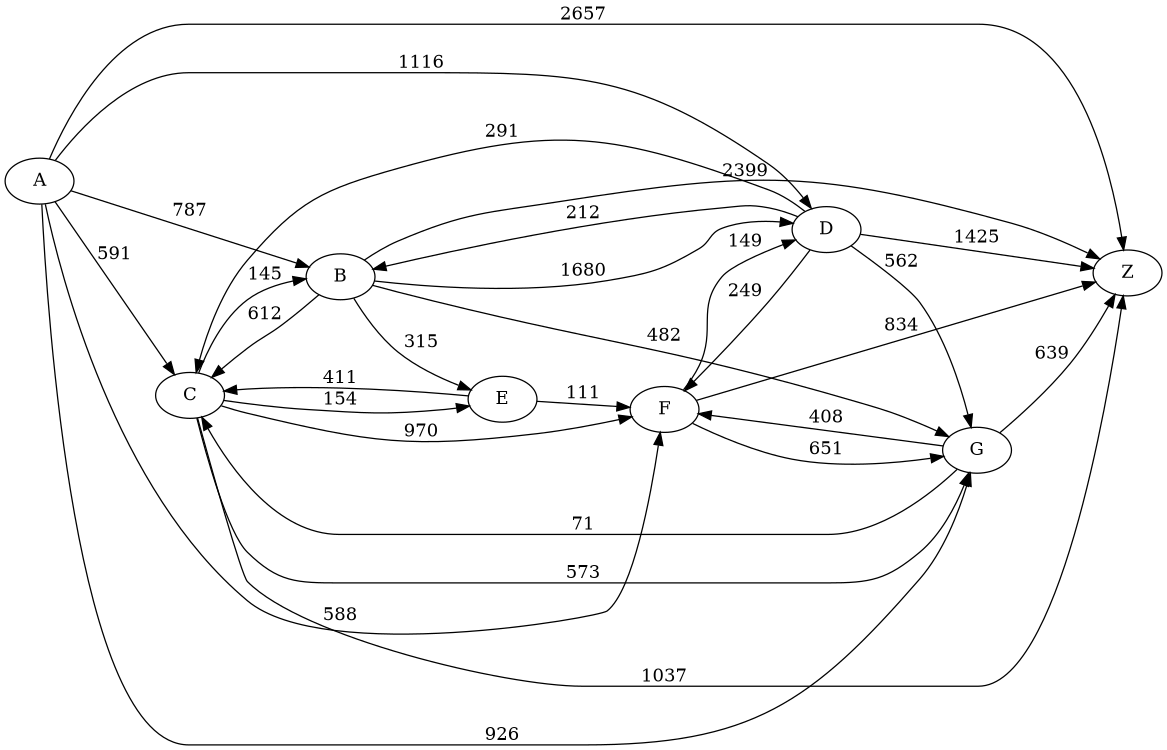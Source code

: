 digraph G {
	rankdir=LR size="8,5"
	A
	Z
	A -> Z [label=2657]
	A
	C
	A -> C [label=591]
	A
	B
	A -> B [label=787]
	A
	G
	A -> G [label=926]
	A
	F
	A -> F [label=588]
	A
	D
	A -> D [label=1116]
	C
	Z
	C -> Z [label=1037]
	C
	E
	C -> E [label=154]
	C
	G
	C -> G [label=573]
	C
	B
	C -> B [label=145]
	C
	F
	C -> F [label=970]
	B
	G
	B -> G [label=482]
	B
	Z
	B -> Z [label=2399]
	B
	C
	B -> C [label=612]
	B
	D
	B -> D [label=1680]
	B
	E
	B -> E [label=315]
	G
	C
	G -> C [label=71]
	G
	Z
	G -> Z [label=639]
	G
	F
	G -> F [label=408]
	F
	G
	F -> G [label=651]
	F
	Z
	F -> Z [label=834]
	F
	D
	F -> D [label=149]
	D
	B
	D -> B [label=212]
	D
	Z
	D -> Z [label=1425]
	D
	G
	D -> G [label=562]
	D
	C
	D -> C [label=291]
	D
	F
	D -> F [label=249]
	E
	F
	E -> F [label=111]
	E
	C
	E -> C [label=411]
}
